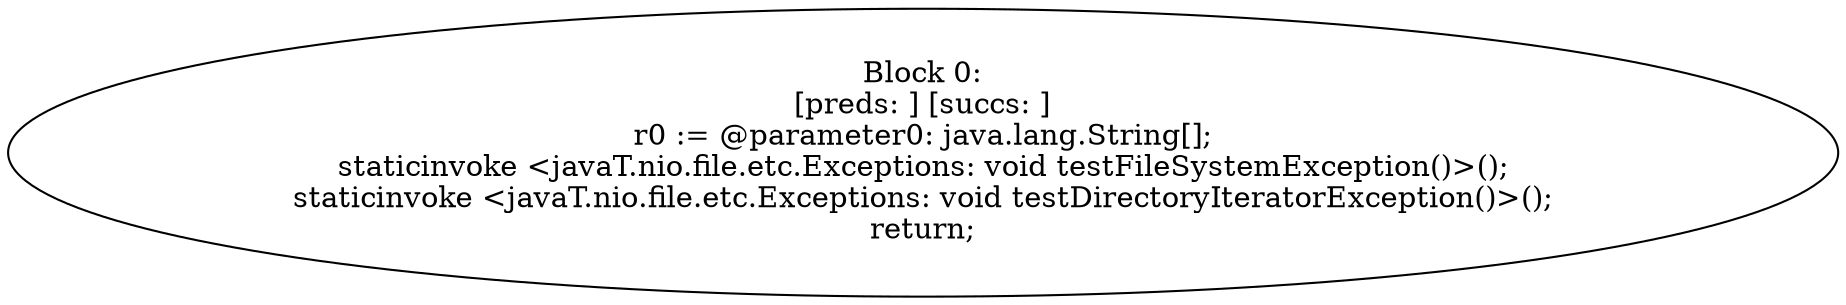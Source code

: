 digraph "unitGraph" {
    "Block 0:
[preds: ] [succs: ]
r0 := @parameter0: java.lang.String[];
staticinvoke <javaT.nio.file.etc.Exceptions: void testFileSystemException()>();
staticinvoke <javaT.nio.file.etc.Exceptions: void testDirectoryIteratorException()>();
return;
"
}
